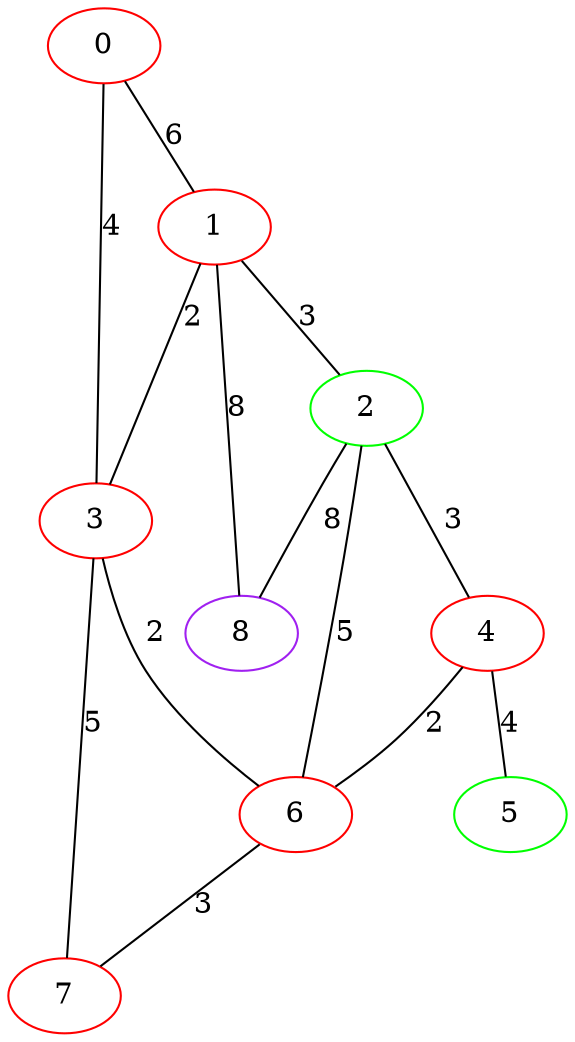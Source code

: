graph "" {
0 [color=red, weight=1];
1 [color=red, weight=1];
2 [color=green, weight=2];
3 [color=red, weight=1];
4 [color=red, weight=1];
5 [color=green, weight=2];
6 [color=red, weight=1];
7 [color=red, weight=1];
8 [color=purple, weight=4];
0 -- 1  [key=0, label=6];
0 -- 3  [key=0, label=4];
1 -- 8  [key=0, label=8];
1 -- 2  [key=0, label=3];
1 -- 3  [key=0, label=2];
2 -- 8  [key=0, label=8];
2 -- 4  [key=0, label=3];
2 -- 6  [key=0, label=5];
3 -- 6  [key=0, label=2];
3 -- 7  [key=0, label=5];
4 -- 5  [key=0, label=4];
4 -- 6  [key=0, label=2];
6 -- 7  [key=0, label=3];
}
